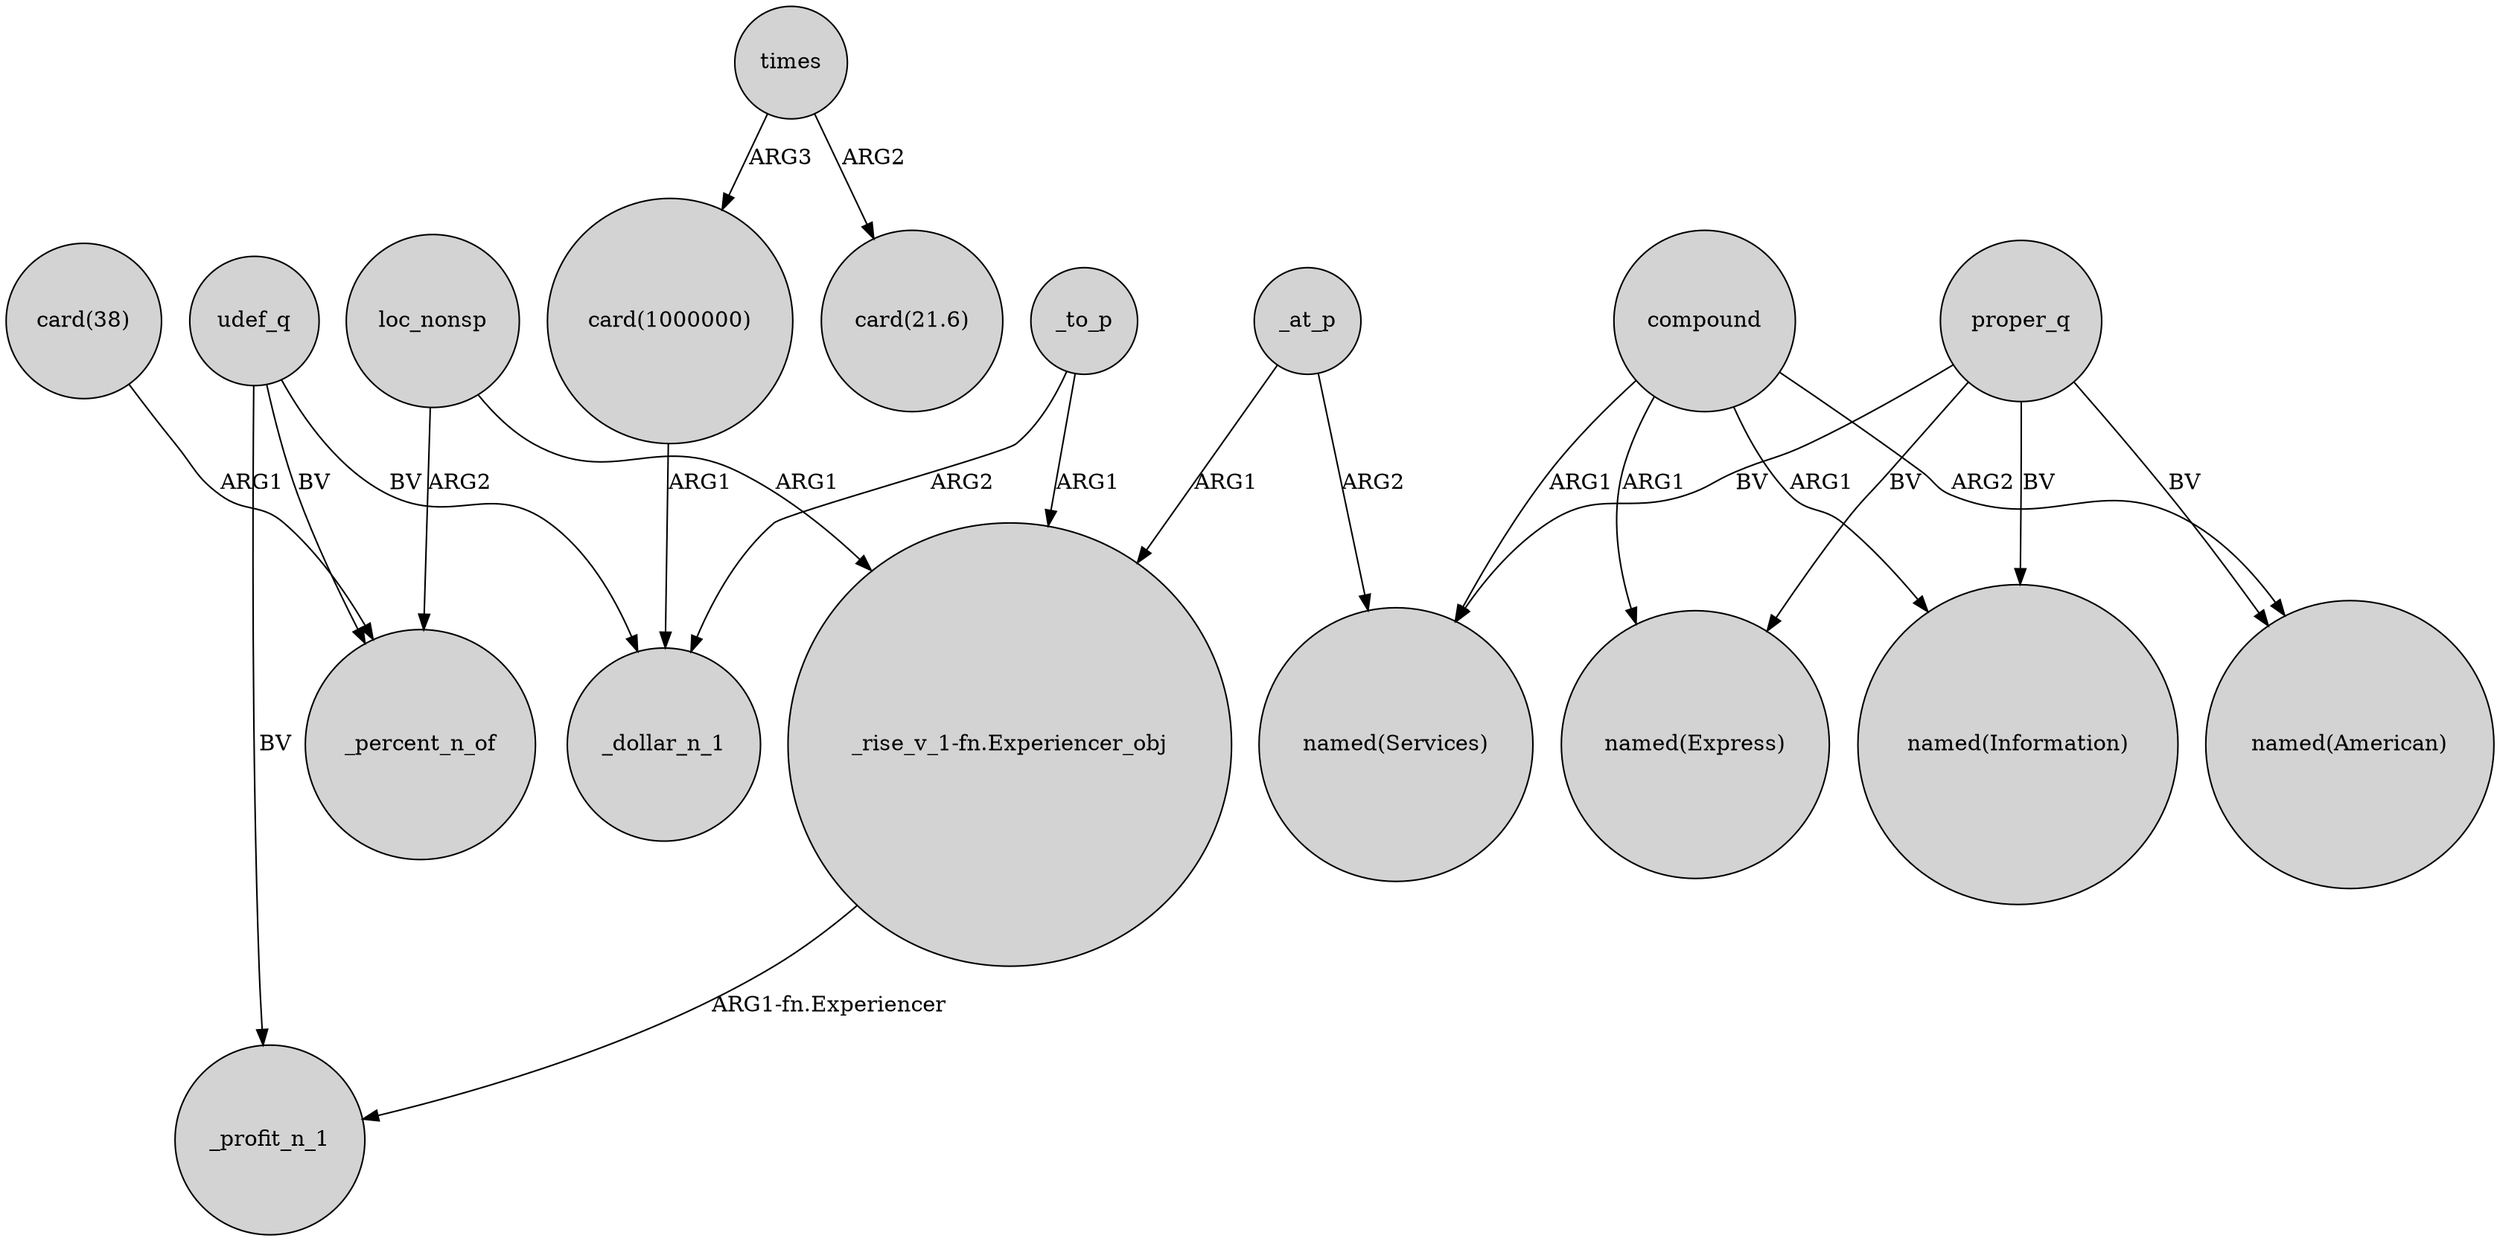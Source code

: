 digraph {
	node [shape=circle style=filled]
	loc_nonsp -> "_rise_v_1-fn.Experiencer_obj" [label=ARG1]
	times -> "card(1000000)" [label=ARG3]
	"card(38)" -> _percent_n_of [label=ARG1]
	proper_q -> "named(Express)" [label=BV]
	udef_q -> _profit_n_1 [label=BV]
	_to_p -> _dollar_n_1 [label=ARG2]
	"_rise_v_1-fn.Experiencer_obj" -> _profit_n_1 [label="ARG1-fn.Experiencer"]
	compound -> "named(Information)" [label=ARG1]
	_at_p -> "named(Services)" [label=ARG2]
	compound -> "named(Services)" [label=ARG1]
	udef_q -> _percent_n_of [label=BV]
	compound -> "named(Express)" [label=ARG1]
	times -> "card(21.6)" [label=ARG2]
	udef_q -> _dollar_n_1 [label=BV]
	"card(1000000)" -> _dollar_n_1 [label=ARG1]
	_at_p -> "_rise_v_1-fn.Experiencer_obj" [label=ARG1]
	proper_q -> "named(Information)" [label=BV]
	compound -> "named(American)" [label=ARG2]
	_to_p -> "_rise_v_1-fn.Experiencer_obj" [label=ARG1]
	proper_q -> "named(Services)" [label=BV]
	proper_q -> "named(American)" [label=BV]
	loc_nonsp -> _percent_n_of [label=ARG2]
}
